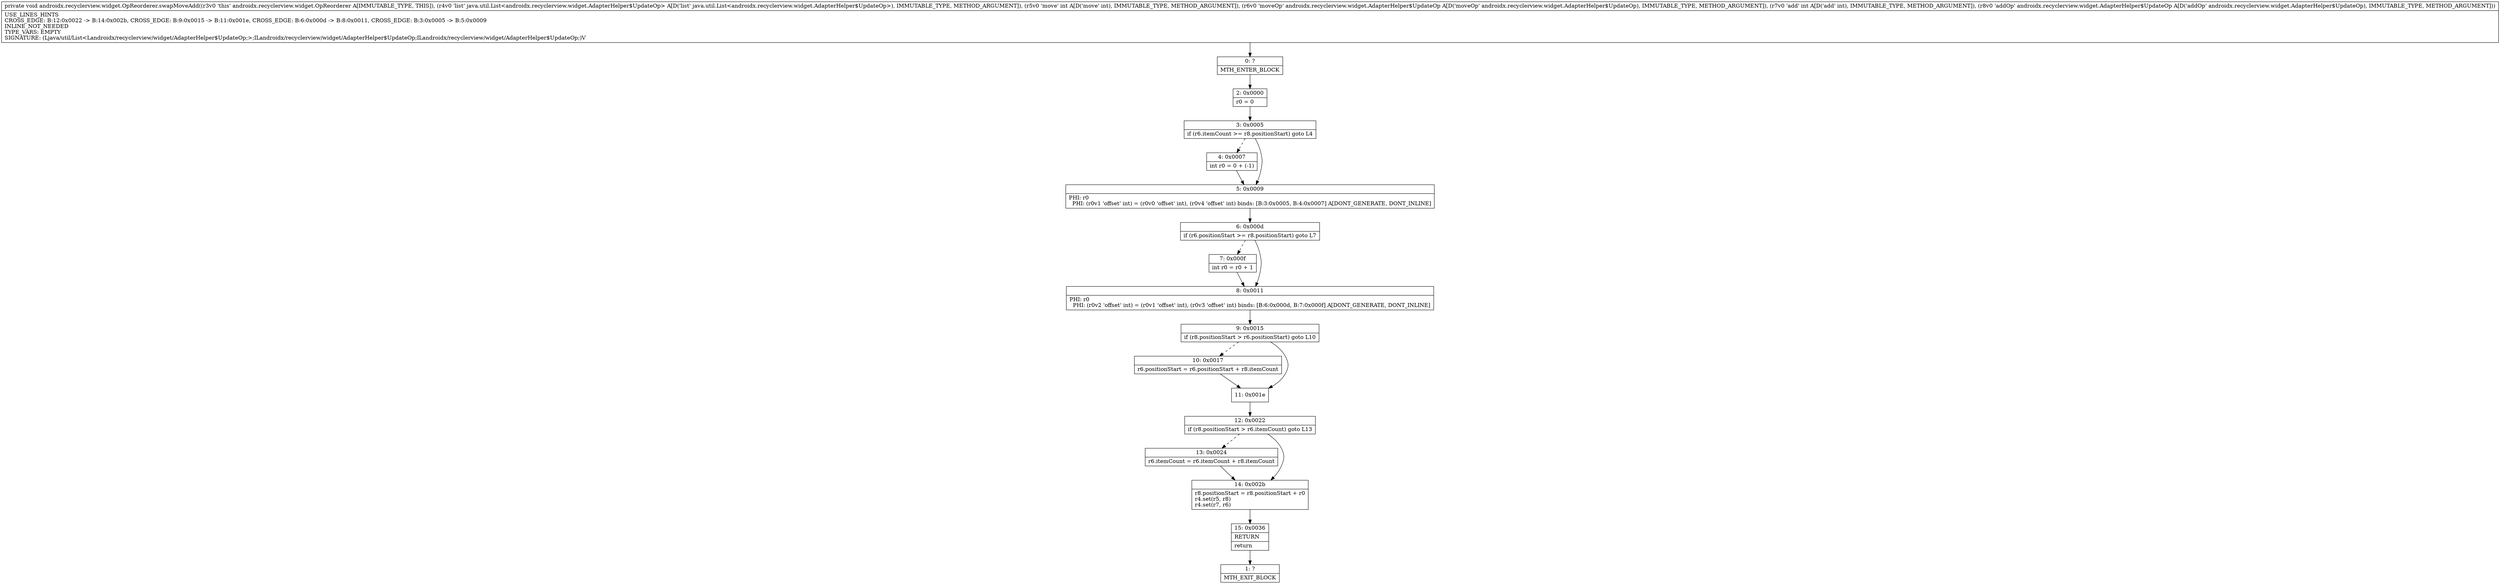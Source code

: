 digraph "CFG forandroidx.recyclerview.widget.OpReorderer.swapMoveAdd(Ljava\/util\/List;ILandroidx\/recyclerview\/widget\/AdapterHelper$UpdateOp;ILandroidx\/recyclerview\/widget\/AdapterHelper$UpdateOp;)V" {
Node_0 [shape=record,label="{0\:\ ?|MTH_ENTER_BLOCK\l}"];
Node_2 [shape=record,label="{2\:\ 0x0000|r0 = 0\l}"];
Node_3 [shape=record,label="{3\:\ 0x0005|if (r6.itemCount \>= r8.positionStart) goto L4\l}"];
Node_4 [shape=record,label="{4\:\ 0x0007|int r0 = 0 + (\-1)\l}"];
Node_5 [shape=record,label="{5\:\ 0x0009|PHI: r0 \l  PHI: (r0v1 'offset' int) = (r0v0 'offset' int), (r0v4 'offset' int) binds: [B:3:0x0005, B:4:0x0007] A[DONT_GENERATE, DONT_INLINE]\l}"];
Node_6 [shape=record,label="{6\:\ 0x000d|if (r6.positionStart \>= r8.positionStart) goto L7\l}"];
Node_7 [shape=record,label="{7\:\ 0x000f|int r0 = r0 + 1\l}"];
Node_8 [shape=record,label="{8\:\ 0x0011|PHI: r0 \l  PHI: (r0v2 'offset' int) = (r0v1 'offset' int), (r0v3 'offset' int) binds: [B:6:0x000d, B:7:0x000f] A[DONT_GENERATE, DONT_INLINE]\l}"];
Node_9 [shape=record,label="{9\:\ 0x0015|if (r8.positionStart \> r6.positionStart) goto L10\l}"];
Node_10 [shape=record,label="{10\:\ 0x0017|r6.positionStart = r6.positionStart + r8.itemCount\l}"];
Node_11 [shape=record,label="{11\:\ 0x001e}"];
Node_12 [shape=record,label="{12\:\ 0x0022|if (r8.positionStart \> r6.itemCount) goto L13\l}"];
Node_13 [shape=record,label="{13\:\ 0x0024|r6.itemCount = r6.itemCount + r8.itemCount\l}"];
Node_14 [shape=record,label="{14\:\ 0x002b|r8.positionStart = r8.positionStart + r0\lr4.set(r5, r8)\lr4.set(r7, r6)\l}"];
Node_15 [shape=record,label="{15\:\ 0x0036|RETURN\l|return\l}"];
Node_1 [shape=record,label="{1\:\ ?|MTH_EXIT_BLOCK\l}"];
MethodNode[shape=record,label="{private void androidx.recyclerview.widget.OpReorderer.swapMoveAdd((r3v0 'this' androidx.recyclerview.widget.OpReorderer A[IMMUTABLE_TYPE, THIS]), (r4v0 'list' java.util.List\<androidx.recyclerview.widget.AdapterHelper$UpdateOp\> A[D('list' java.util.List\<androidx.recyclerview.widget.AdapterHelper$UpdateOp\>), IMMUTABLE_TYPE, METHOD_ARGUMENT]), (r5v0 'move' int A[D('move' int), IMMUTABLE_TYPE, METHOD_ARGUMENT]), (r6v0 'moveOp' androidx.recyclerview.widget.AdapterHelper$UpdateOp A[D('moveOp' androidx.recyclerview.widget.AdapterHelper$UpdateOp), IMMUTABLE_TYPE, METHOD_ARGUMENT]), (r7v0 'add' int A[D('add' int), IMMUTABLE_TYPE, METHOD_ARGUMENT]), (r8v0 'addOp' androidx.recyclerview.widget.AdapterHelper$UpdateOp A[D('addOp' androidx.recyclerview.widget.AdapterHelper$UpdateOp), IMMUTABLE_TYPE, METHOD_ARGUMENT]))  | USE_LINES_HINTS\lCROSS_EDGE: B:12:0x0022 \-\> B:14:0x002b, CROSS_EDGE: B:9:0x0015 \-\> B:11:0x001e, CROSS_EDGE: B:6:0x000d \-\> B:8:0x0011, CROSS_EDGE: B:3:0x0005 \-\> B:5:0x0009\lINLINE_NOT_NEEDED\lTYPE_VARS: EMPTY\lSIGNATURE: (Ljava\/util\/List\<Landroidx\/recyclerview\/widget\/AdapterHelper$UpdateOp;\>;ILandroidx\/recyclerview\/widget\/AdapterHelper$UpdateOp;ILandroidx\/recyclerview\/widget\/AdapterHelper$UpdateOp;)V\l}"];
MethodNode -> Node_0;Node_0 -> Node_2;
Node_2 -> Node_3;
Node_3 -> Node_4[style=dashed];
Node_3 -> Node_5;
Node_4 -> Node_5;
Node_5 -> Node_6;
Node_6 -> Node_7[style=dashed];
Node_6 -> Node_8;
Node_7 -> Node_8;
Node_8 -> Node_9;
Node_9 -> Node_10[style=dashed];
Node_9 -> Node_11;
Node_10 -> Node_11;
Node_11 -> Node_12;
Node_12 -> Node_13[style=dashed];
Node_12 -> Node_14;
Node_13 -> Node_14;
Node_14 -> Node_15;
Node_15 -> Node_1;
}

